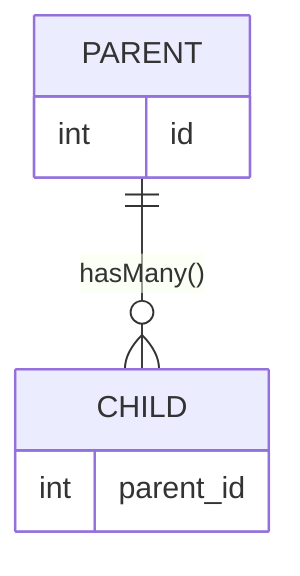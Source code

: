 erDiagram
    PARENT ||--o{ CHILD : "hasMany()"
    CHILD {
        int parent_id
    }
    PARENT {
        int id
    }